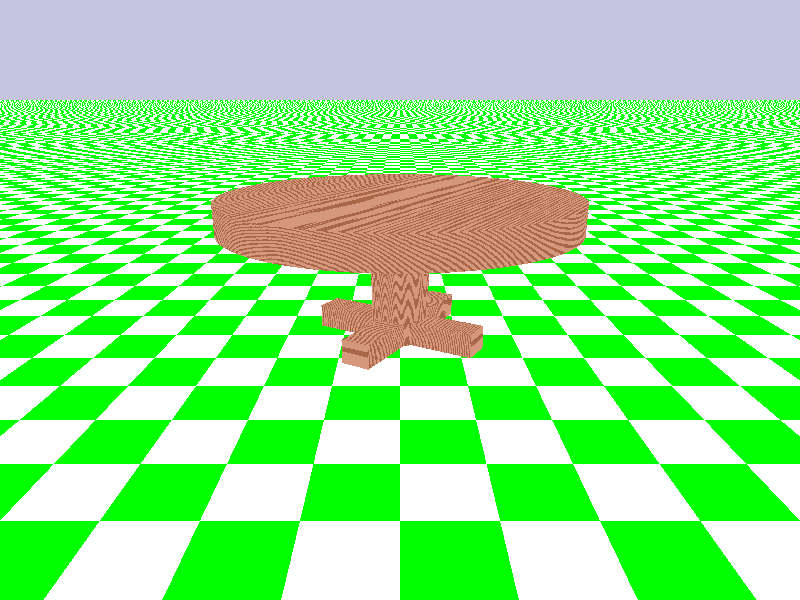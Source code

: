 #include "colors.inc"    
#include "woods.inc" 

/*
camera {
  location <0,0,-10>
  angle 36
}  */

camera { 
     location <0, 4, -10>        
     look_at <0, 0, 2>   

}
 
 
background { 
        LightSteelBlue 
}

light_source { 
        <500,500,-1000> color White
}
  
plane {
  y, 0   
  pigment { 
        checker Green White 
        }
} 

             
#declare cilindro =      
cylinder {
        <0,2,0>,
        <0,2.5,0>,
        3
        texture {
                P_WoodGrain1A
        }
}   

#declare cubo = 
box {
        <1.5,0,0>,
        <-1.5,0.4,0.5>     
        texture {
                P_WoodGrain1A
        }
} 
                   

union {    
        object{
               cubo 
               translate z*-0.3                 
        }    
                
        object{
               cubo   
               rotate y*-90 
               translate x*0.3
        }  
  
        object{
                cilindro 
        }    
        
        object{
                cilindro 
                translate y*-2
                scale y*4  
                scale x*0.165    
                scale z*0.165 
        }      
        
        rotate y*30
}

 
            
 